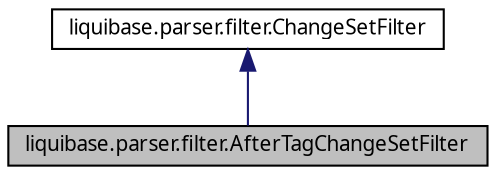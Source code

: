 digraph G
{
  edge [fontname="FreeSans.ttf",fontsize=10,labelfontname="FreeSans.ttf",labelfontsize=10];
  node [fontname="FreeSans.ttf",fontsize=10,shape=record];
  Node1 [label="liquibase.parser.filter.AfterTagChangeSetFilter",height=0.2,width=0.4,color="black", fillcolor="grey75", style="filled" fontcolor="black"];
  Node2 -> Node1 [dir=back,color="midnightblue",fontsize=10,style="solid",fontname="FreeSans.ttf"];
  Node2 [label="liquibase.parser.filter.ChangeSetFilter",height=0.2,width=0.4,color="black", fillcolor="white", style="filled",URL="$interfaceliquibase_1_1parser_1_1filter_1_1_change_set_filter.html"];
}
